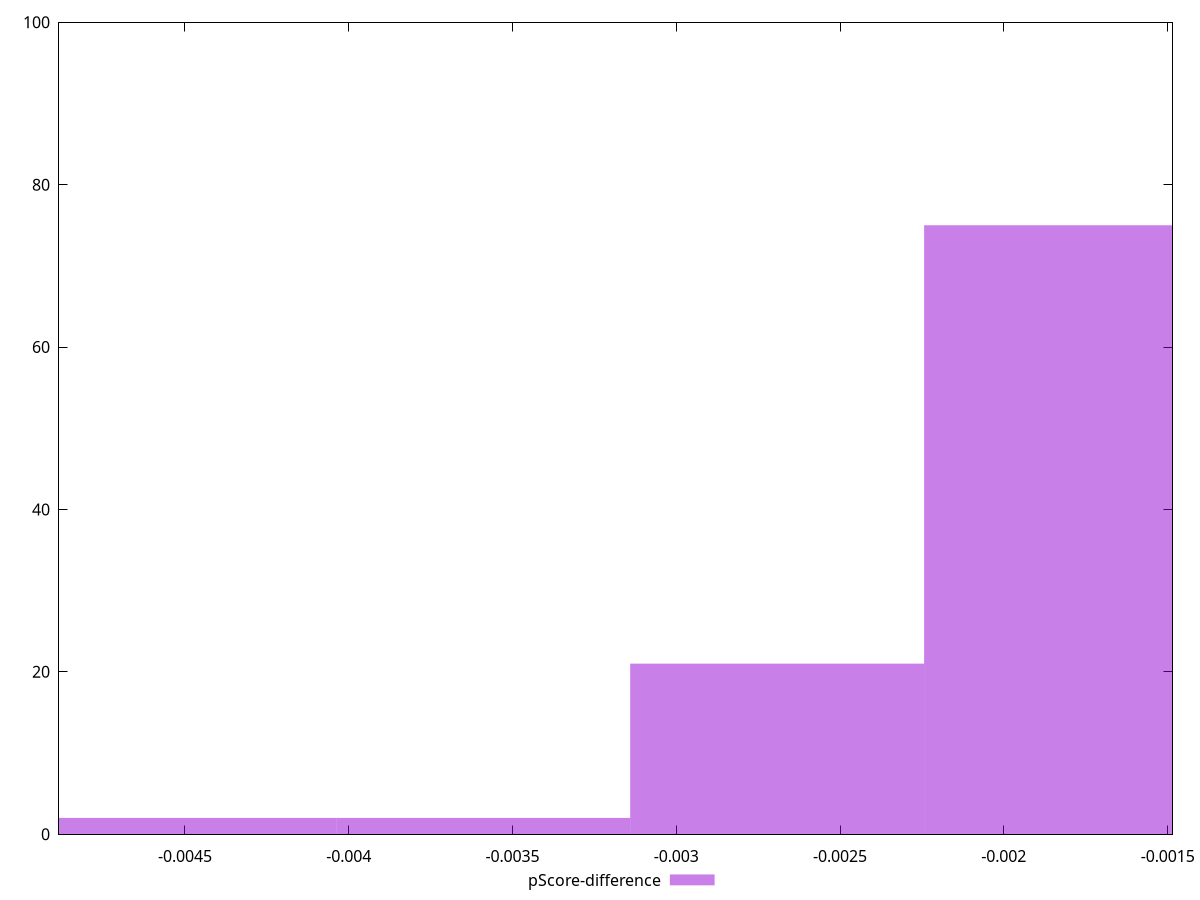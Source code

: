 reset

$pScoreDifference <<EOF
-0.004486828642235272 2
-0.0017947314568941086 75
-0.002692097185341163 21
-0.0035894629137882173 2
EOF

set key outside below
set boxwidth 0.0008973657284470543
set xrange [-0.004884394041169249:-0.0014851829109008285]
set yrange [0:100]
set trange [0:100]
set style fill transparent solid 0.5 noborder
set terminal svg size 640, 490 enhanced background rgb 'white'
set output "report_00009_2021-02-08T22-37-41.559Z/first-cpu-idle/samples/pages+cached+noadtech+nomedia+nocss/pScore-difference/histogram.svg"

plot $pScoreDifference title "pScore-difference" with boxes

reset
